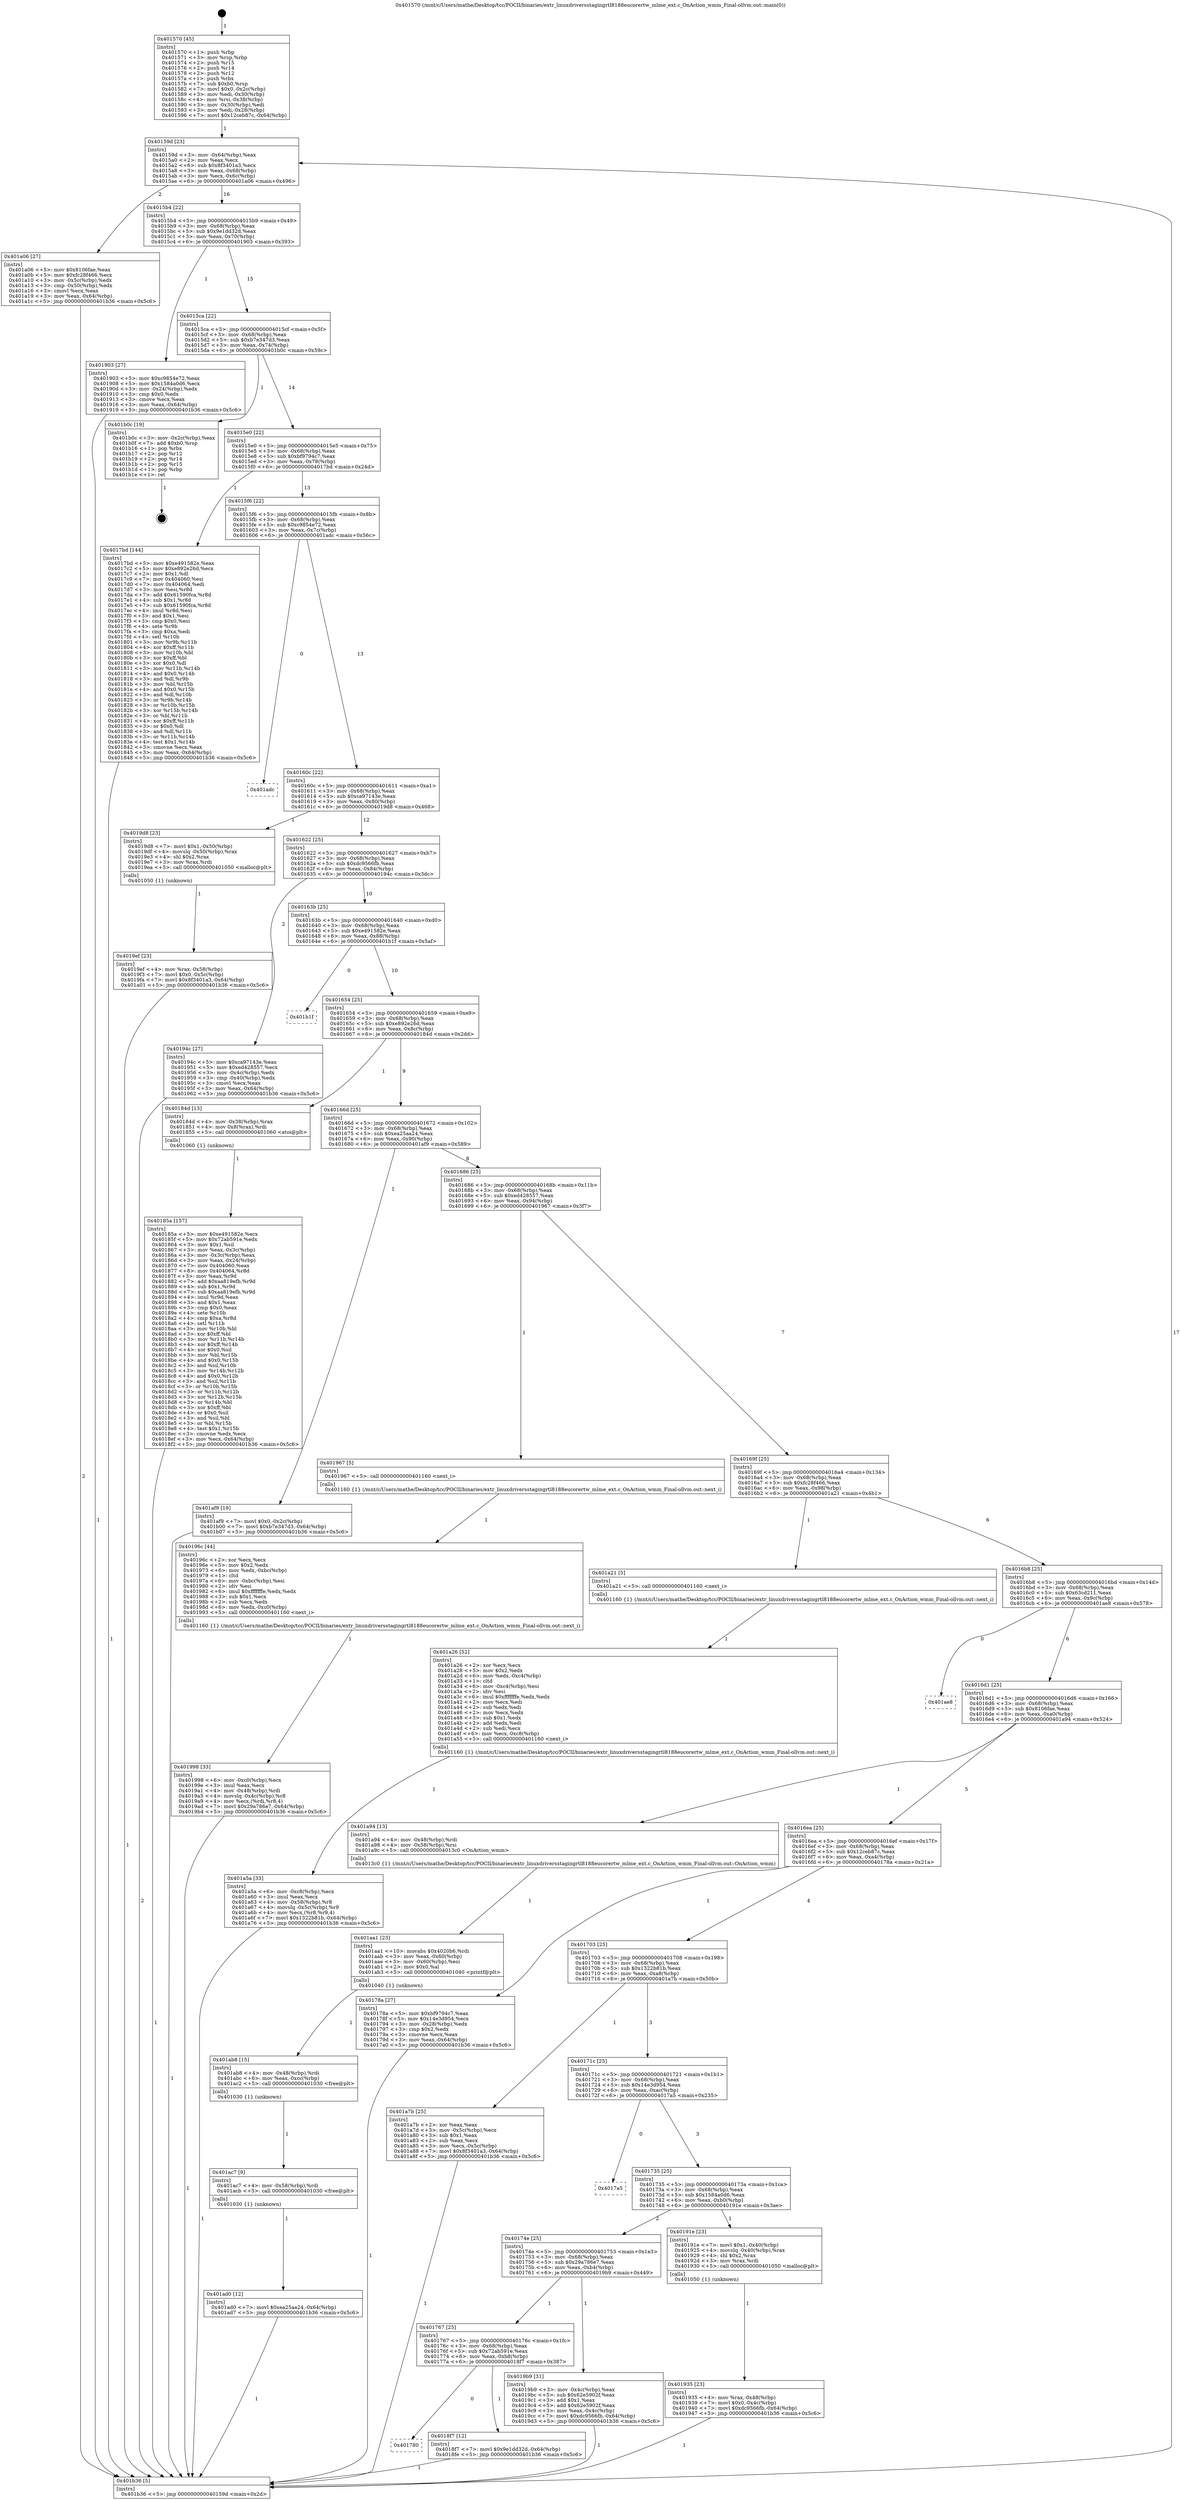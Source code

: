 digraph "0x401570" {
  label = "0x401570 (/mnt/c/Users/mathe/Desktop/tcc/POCII/binaries/extr_linuxdriversstagingrtl8188eucorertw_mlme_ext.c_OnAction_wmm_Final-ollvm.out::main(0))"
  labelloc = "t"
  node[shape=record]

  Entry [label="",width=0.3,height=0.3,shape=circle,fillcolor=black,style=filled]
  "0x40159d" [label="{
     0x40159d [23]\l
     | [instrs]\l
     &nbsp;&nbsp;0x40159d \<+3\>: mov -0x64(%rbp),%eax\l
     &nbsp;&nbsp;0x4015a0 \<+2\>: mov %eax,%ecx\l
     &nbsp;&nbsp;0x4015a2 \<+6\>: sub $0x8f3401a3,%ecx\l
     &nbsp;&nbsp;0x4015a8 \<+3\>: mov %eax,-0x68(%rbp)\l
     &nbsp;&nbsp;0x4015ab \<+3\>: mov %ecx,-0x6c(%rbp)\l
     &nbsp;&nbsp;0x4015ae \<+6\>: je 0000000000401a06 \<main+0x496\>\l
  }"]
  "0x401a06" [label="{
     0x401a06 [27]\l
     | [instrs]\l
     &nbsp;&nbsp;0x401a06 \<+5\>: mov $0x8106fae,%eax\l
     &nbsp;&nbsp;0x401a0b \<+5\>: mov $0xfc28f466,%ecx\l
     &nbsp;&nbsp;0x401a10 \<+3\>: mov -0x5c(%rbp),%edx\l
     &nbsp;&nbsp;0x401a13 \<+3\>: cmp -0x50(%rbp),%edx\l
     &nbsp;&nbsp;0x401a16 \<+3\>: cmovl %ecx,%eax\l
     &nbsp;&nbsp;0x401a19 \<+3\>: mov %eax,-0x64(%rbp)\l
     &nbsp;&nbsp;0x401a1c \<+5\>: jmp 0000000000401b36 \<main+0x5c6\>\l
  }"]
  "0x4015b4" [label="{
     0x4015b4 [22]\l
     | [instrs]\l
     &nbsp;&nbsp;0x4015b4 \<+5\>: jmp 00000000004015b9 \<main+0x49\>\l
     &nbsp;&nbsp;0x4015b9 \<+3\>: mov -0x68(%rbp),%eax\l
     &nbsp;&nbsp;0x4015bc \<+5\>: sub $0x9e1dd32d,%eax\l
     &nbsp;&nbsp;0x4015c1 \<+3\>: mov %eax,-0x70(%rbp)\l
     &nbsp;&nbsp;0x4015c4 \<+6\>: je 0000000000401903 \<main+0x393\>\l
  }"]
  Exit [label="",width=0.3,height=0.3,shape=circle,fillcolor=black,style=filled,peripheries=2]
  "0x401903" [label="{
     0x401903 [27]\l
     | [instrs]\l
     &nbsp;&nbsp;0x401903 \<+5\>: mov $0xc9854e72,%eax\l
     &nbsp;&nbsp;0x401908 \<+5\>: mov $0x1584a0d6,%ecx\l
     &nbsp;&nbsp;0x40190d \<+3\>: mov -0x24(%rbp),%edx\l
     &nbsp;&nbsp;0x401910 \<+3\>: cmp $0x0,%edx\l
     &nbsp;&nbsp;0x401913 \<+3\>: cmove %ecx,%eax\l
     &nbsp;&nbsp;0x401916 \<+3\>: mov %eax,-0x64(%rbp)\l
     &nbsp;&nbsp;0x401919 \<+5\>: jmp 0000000000401b36 \<main+0x5c6\>\l
  }"]
  "0x4015ca" [label="{
     0x4015ca [22]\l
     | [instrs]\l
     &nbsp;&nbsp;0x4015ca \<+5\>: jmp 00000000004015cf \<main+0x5f\>\l
     &nbsp;&nbsp;0x4015cf \<+3\>: mov -0x68(%rbp),%eax\l
     &nbsp;&nbsp;0x4015d2 \<+5\>: sub $0xb7e347d3,%eax\l
     &nbsp;&nbsp;0x4015d7 \<+3\>: mov %eax,-0x74(%rbp)\l
     &nbsp;&nbsp;0x4015da \<+6\>: je 0000000000401b0c \<main+0x59c\>\l
  }"]
  "0x401ad0" [label="{
     0x401ad0 [12]\l
     | [instrs]\l
     &nbsp;&nbsp;0x401ad0 \<+7\>: movl $0xea25aa24,-0x64(%rbp)\l
     &nbsp;&nbsp;0x401ad7 \<+5\>: jmp 0000000000401b36 \<main+0x5c6\>\l
  }"]
  "0x401b0c" [label="{
     0x401b0c [19]\l
     | [instrs]\l
     &nbsp;&nbsp;0x401b0c \<+3\>: mov -0x2c(%rbp),%eax\l
     &nbsp;&nbsp;0x401b0f \<+7\>: add $0xb0,%rsp\l
     &nbsp;&nbsp;0x401b16 \<+1\>: pop %rbx\l
     &nbsp;&nbsp;0x401b17 \<+2\>: pop %r12\l
     &nbsp;&nbsp;0x401b19 \<+2\>: pop %r14\l
     &nbsp;&nbsp;0x401b1b \<+2\>: pop %r15\l
     &nbsp;&nbsp;0x401b1d \<+1\>: pop %rbp\l
     &nbsp;&nbsp;0x401b1e \<+1\>: ret\l
  }"]
  "0x4015e0" [label="{
     0x4015e0 [22]\l
     | [instrs]\l
     &nbsp;&nbsp;0x4015e0 \<+5\>: jmp 00000000004015e5 \<main+0x75\>\l
     &nbsp;&nbsp;0x4015e5 \<+3\>: mov -0x68(%rbp),%eax\l
     &nbsp;&nbsp;0x4015e8 \<+5\>: sub $0xbf9794c7,%eax\l
     &nbsp;&nbsp;0x4015ed \<+3\>: mov %eax,-0x78(%rbp)\l
     &nbsp;&nbsp;0x4015f0 \<+6\>: je 00000000004017bd \<main+0x24d\>\l
  }"]
  "0x401ac7" [label="{
     0x401ac7 [9]\l
     | [instrs]\l
     &nbsp;&nbsp;0x401ac7 \<+4\>: mov -0x58(%rbp),%rdi\l
     &nbsp;&nbsp;0x401acb \<+5\>: call 0000000000401030 \<free@plt\>\l
     | [calls]\l
     &nbsp;&nbsp;0x401030 \{1\} (unknown)\l
  }"]
  "0x4017bd" [label="{
     0x4017bd [144]\l
     | [instrs]\l
     &nbsp;&nbsp;0x4017bd \<+5\>: mov $0xe491582e,%eax\l
     &nbsp;&nbsp;0x4017c2 \<+5\>: mov $0xe892e26d,%ecx\l
     &nbsp;&nbsp;0x4017c7 \<+2\>: mov $0x1,%dl\l
     &nbsp;&nbsp;0x4017c9 \<+7\>: mov 0x404060,%esi\l
     &nbsp;&nbsp;0x4017d0 \<+7\>: mov 0x404064,%edi\l
     &nbsp;&nbsp;0x4017d7 \<+3\>: mov %esi,%r8d\l
     &nbsp;&nbsp;0x4017da \<+7\>: add $0x61590fca,%r8d\l
     &nbsp;&nbsp;0x4017e1 \<+4\>: sub $0x1,%r8d\l
     &nbsp;&nbsp;0x4017e5 \<+7\>: sub $0x61590fca,%r8d\l
     &nbsp;&nbsp;0x4017ec \<+4\>: imul %r8d,%esi\l
     &nbsp;&nbsp;0x4017f0 \<+3\>: and $0x1,%esi\l
     &nbsp;&nbsp;0x4017f3 \<+3\>: cmp $0x0,%esi\l
     &nbsp;&nbsp;0x4017f6 \<+4\>: sete %r9b\l
     &nbsp;&nbsp;0x4017fa \<+3\>: cmp $0xa,%edi\l
     &nbsp;&nbsp;0x4017fd \<+4\>: setl %r10b\l
     &nbsp;&nbsp;0x401801 \<+3\>: mov %r9b,%r11b\l
     &nbsp;&nbsp;0x401804 \<+4\>: xor $0xff,%r11b\l
     &nbsp;&nbsp;0x401808 \<+3\>: mov %r10b,%bl\l
     &nbsp;&nbsp;0x40180b \<+3\>: xor $0xff,%bl\l
     &nbsp;&nbsp;0x40180e \<+3\>: xor $0x0,%dl\l
     &nbsp;&nbsp;0x401811 \<+3\>: mov %r11b,%r14b\l
     &nbsp;&nbsp;0x401814 \<+4\>: and $0x0,%r14b\l
     &nbsp;&nbsp;0x401818 \<+3\>: and %dl,%r9b\l
     &nbsp;&nbsp;0x40181b \<+3\>: mov %bl,%r15b\l
     &nbsp;&nbsp;0x40181e \<+4\>: and $0x0,%r15b\l
     &nbsp;&nbsp;0x401822 \<+3\>: and %dl,%r10b\l
     &nbsp;&nbsp;0x401825 \<+3\>: or %r9b,%r14b\l
     &nbsp;&nbsp;0x401828 \<+3\>: or %r10b,%r15b\l
     &nbsp;&nbsp;0x40182b \<+3\>: xor %r15b,%r14b\l
     &nbsp;&nbsp;0x40182e \<+3\>: or %bl,%r11b\l
     &nbsp;&nbsp;0x401831 \<+4\>: xor $0xff,%r11b\l
     &nbsp;&nbsp;0x401835 \<+3\>: or $0x0,%dl\l
     &nbsp;&nbsp;0x401838 \<+3\>: and %dl,%r11b\l
     &nbsp;&nbsp;0x40183b \<+3\>: or %r11b,%r14b\l
     &nbsp;&nbsp;0x40183e \<+4\>: test $0x1,%r14b\l
     &nbsp;&nbsp;0x401842 \<+3\>: cmovne %ecx,%eax\l
     &nbsp;&nbsp;0x401845 \<+3\>: mov %eax,-0x64(%rbp)\l
     &nbsp;&nbsp;0x401848 \<+5\>: jmp 0000000000401b36 \<main+0x5c6\>\l
  }"]
  "0x4015f6" [label="{
     0x4015f6 [22]\l
     | [instrs]\l
     &nbsp;&nbsp;0x4015f6 \<+5\>: jmp 00000000004015fb \<main+0x8b\>\l
     &nbsp;&nbsp;0x4015fb \<+3\>: mov -0x68(%rbp),%eax\l
     &nbsp;&nbsp;0x4015fe \<+5\>: sub $0xc9854e72,%eax\l
     &nbsp;&nbsp;0x401603 \<+3\>: mov %eax,-0x7c(%rbp)\l
     &nbsp;&nbsp;0x401606 \<+6\>: je 0000000000401adc \<main+0x56c\>\l
  }"]
  "0x401ab8" [label="{
     0x401ab8 [15]\l
     | [instrs]\l
     &nbsp;&nbsp;0x401ab8 \<+4\>: mov -0x48(%rbp),%rdi\l
     &nbsp;&nbsp;0x401abc \<+6\>: mov %eax,-0xcc(%rbp)\l
     &nbsp;&nbsp;0x401ac2 \<+5\>: call 0000000000401030 \<free@plt\>\l
     | [calls]\l
     &nbsp;&nbsp;0x401030 \{1\} (unknown)\l
  }"]
  "0x401adc" [label="{
     0x401adc\l
  }", style=dashed]
  "0x40160c" [label="{
     0x40160c [22]\l
     | [instrs]\l
     &nbsp;&nbsp;0x40160c \<+5\>: jmp 0000000000401611 \<main+0xa1\>\l
     &nbsp;&nbsp;0x401611 \<+3\>: mov -0x68(%rbp),%eax\l
     &nbsp;&nbsp;0x401614 \<+5\>: sub $0xca97143e,%eax\l
     &nbsp;&nbsp;0x401619 \<+3\>: mov %eax,-0x80(%rbp)\l
     &nbsp;&nbsp;0x40161c \<+6\>: je 00000000004019d8 \<main+0x468\>\l
  }"]
  "0x401aa1" [label="{
     0x401aa1 [23]\l
     | [instrs]\l
     &nbsp;&nbsp;0x401aa1 \<+10\>: movabs $0x4020b6,%rdi\l
     &nbsp;&nbsp;0x401aab \<+3\>: mov %eax,-0x60(%rbp)\l
     &nbsp;&nbsp;0x401aae \<+3\>: mov -0x60(%rbp),%esi\l
     &nbsp;&nbsp;0x401ab1 \<+2\>: mov $0x0,%al\l
     &nbsp;&nbsp;0x401ab3 \<+5\>: call 0000000000401040 \<printf@plt\>\l
     | [calls]\l
     &nbsp;&nbsp;0x401040 \{1\} (unknown)\l
  }"]
  "0x4019d8" [label="{
     0x4019d8 [23]\l
     | [instrs]\l
     &nbsp;&nbsp;0x4019d8 \<+7\>: movl $0x1,-0x50(%rbp)\l
     &nbsp;&nbsp;0x4019df \<+4\>: movslq -0x50(%rbp),%rax\l
     &nbsp;&nbsp;0x4019e3 \<+4\>: shl $0x2,%rax\l
     &nbsp;&nbsp;0x4019e7 \<+3\>: mov %rax,%rdi\l
     &nbsp;&nbsp;0x4019ea \<+5\>: call 0000000000401050 \<malloc@plt\>\l
     | [calls]\l
     &nbsp;&nbsp;0x401050 \{1\} (unknown)\l
  }"]
  "0x401622" [label="{
     0x401622 [25]\l
     | [instrs]\l
     &nbsp;&nbsp;0x401622 \<+5\>: jmp 0000000000401627 \<main+0xb7\>\l
     &nbsp;&nbsp;0x401627 \<+3\>: mov -0x68(%rbp),%eax\l
     &nbsp;&nbsp;0x40162a \<+5\>: sub $0xdc9566fb,%eax\l
     &nbsp;&nbsp;0x40162f \<+6\>: mov %eax,-0x84(%rbp)\l
     &nbsp;&nbsp;0x401635 \<+6\>: je 000000000040194c \<main+0x3dc\>\l
  }"]
  "0x401a5a" [label="{
     0x401a5a [33]\l
     | [instrs]\l
     &nbsp;&nbsp;0x401a5a \<+6\>: mov -0xc8(%rbp),%ecx\l
     &nbsp;&nbsp;0x401a60 \<+3\>: imul %eax,%ecx\l
     &nbsp;&nbsp;0x401a63 \<+4\>: mov -0x58(%rbp),%r8\l
     &nbsp;&nbsp;0x401a67 \<+4\>: movslq -0x5c(%rbp),%r9\l
     &nbsp;&nbsp;0x401a6b \<+4\>: mov %ecx,(%r8,%r9,4)\l
     &nbsp;&nbsp;0x401a6f \<+7\>: movl $0x1322b81b,-0x64(%rbp)\l
     &nbsp;&nbsp;0x401a76 \<+5\>: jmp 0000000000401b36 \<main+0x5c6\>\l
  }"]
  "0x40194c" [label="{
     0x40194c [27]\l
     | [instrs]\l
     &nbsp;&nbsp;0x40194c \<+5\>: mov $0xca97143e,%eax\l
     &nbsp;&nbsp;0x401951 \<+5\>: mov $0xed428557,%ecx\l
     &nbsp;&nbsp;0x401956 \<+3\>: mov -0x4c(%rbp),%edx\l
     &nbsp;&nbsp;0x401959 \<+3\>: cmp -0x40(%rbp),%edx\l
     &nbsp;&nbsp;0x40195c \<+3\>: cmovl %ecx,%eax\l
     &nbsp;&nbsp;0x40195f \<+3\>: mov %eax,-0x64(%rbp)\l
     &nbsp;&nbsp;0x401962 \<+5\>: jmp 0000000000401b36 \<main+0x5c6\>\l
  }"]
  "0x40163b" [label="{
     0x40163b [25]\l
     | [instrs]\l
     &nbsp;&nbsp;0x40163b \<+5\>: jmp 0000000000401640 \<main+0xd0\>\l
     &nbsp;&nbsp;0x401640 \<+3\>: mov -0x68(%rbp),%eax\l
     &nbsp;&nbsp;0x401643 \<+5\>: sub $0xe491582e,%eax\l
     &nbsp;&nbsp;0x401648 \<+6\>: mov %eax,-0x88(%rbp)\l
     &nbsp;&nbsp;0x40164e \<+6\>: je 0000000000401b1f \<main+0x5af\>\l
  }"]
  "0x401a26" [label="{
     0x401a26 [52]\l
     | [instrs]\l
     &nbsp;&nbsp;0x401a26 \<+2\>: xor %ecx,%ecx\l
     &nbsp;&nbsp;0x401a28 \<+5\>: mov $0x2,%edx\l
     &nbsp;&nbsp;0x401a2d \<+6\>: mov %edx,-0xc4(%rbp)\l
     &nbsp;&nbsp;0x401a33 \<+1\>: cltd\l
     &nbsp;&nbsp;0x401a34 \<+6\>: mov -0xc4(%rbp),%esi\l
     &nbsp;&nbsp;0x401a3a \<+2\>: idiv %esi\l
     &nbsp;&nbsp;0x401a3c \<+6\>: imul $0xfffffffe,%edx,%edx\l
     &nbsp;&nbsp;0x401a42 \<+2\>: mov %ecx,%edi\l
     &nbsp;&nbsp;0x401a44 \<+2\>: sub %edx,%edi\l
     &nbsp;&nbsp;0x401a46 \<+2\>: mov %ecx,%edx\l
     &nbsp;&nbsp;0x401a48 \<+3\>: sub $0x1,%edx\l
     &nbsp;&nbsp;0x401a4b \<+2\>: add %edx,%edi\l
     &nbsp;&nbsp;0x401a4d \<+2\>: sub %edi,%ecx\l
     &nbsp;&nbsp;0x401a4f \<+6\>: mov %ecx,-0xc8(%rbp)\l
     &nbsp;&nbsp;0x401a55 \<+5\>: call 0000000000401160 \<next_i\>\l
     | [calls]\l
     &nbsp;&nbsp;0x401160 \{1\} (/mnt/c/Users/mathe/Desktop/tcc/POCII/binaries/extr_linuxdriversstagingrtl8188eucorertw_mlme_ext.c_OnAction_wmm_Final-ollvm.out::next_i)\l
  }"]
  "0x401b1f" [label="{
     0x401b1f\l
  }", style=dashed]
  "0x401654" [label="{
     0x401654 [25]\l
     | [instrs]\l
     &nbsp;&nbsp;0x401654 \<+5\>: jmp 0000000000401659 \<main+0xe9\>\l
     &nbsp;&nbsp;0x401659 \<+3\>: mov -0x68(%rbp),%eax\l
     &nbsp;&nbsp;0x40165c \<+5\>: sub $0xe892e26d,%eax\l
     &nbsp;&nbsp;0x401661 \<+6\>: mov %eax,-0x8c(%rbp)\l
     &nbsp;&nbsp;0x401667 \<+6\>: je 000000000040184d \<main+0x2dd\>\l
  }"]
  "0x4019ef" [label="{
     0x4019ef [23]\l
     | [instrs]\l
     &nbsp;&nbsp;0x4019ef \<+4\>: mov %rax,-0x58(%rbp)\l
     &nbsp;&nbsp;0x4019f3 \<+7\>: movl $0x0,-0x5c(%rbp)\l
     &nbsp;&nbsp;0x4019fa \<+7\>: movl $0x8f3401a3,-0x64(%rbp)\l
     &nbsp;&nbsp;0x401a01 \<+5\>: jmp 0000000000401b36 \<main+0x5c6\>\l
  }"]
  "0x40184d" [label="{
     0x40184d [13]\l
     | [instrs]\l
     &nbsp;&nbsp;0x40184d \<+4\>: mov -0x38(%rbp),%rax\l
     &nbsp;&nbsp;0x401851 \<+4\>: mov 0x8(%rax),%rdi\l
     &nbsp;&nbsp;0x401855 \<+5\>: call 0000000000401060 \<atoi@plt\>\l
     | [calls]\l
     &nbsp;&nbsp;0x401060 \{1\} (unknown)\l
  }"]
  "0x40166d" [label="{
     0x40166d [25]\l
     | [instrs]\l
     &nbsp;&nbsp;0x40166d \<+5\>: jmp 0000000000401672 \<main+0x102\>\l
     &nbsp;&nbsp;0x401672 \<+3\>: mov -0x68(%rbp),%eax\l
     &nbsp;&nbsp;0x401675 \<+5\>: sub $0xea25aa24,%eax\l
     &nbsp;&nbsp;0x40167a \<+6\>: mov %eax,-0x90(%rbp)\l
     &nbsp;&nbsp;0x401680 \<+6\>: je 0000000000401af9 \<main+0x589\>\l
  }"]
  "0x401998" [label="{
     0x401998 [33]\l
     | [instrs]\l
     &nbsp;&nbsp;0x401998 \<+6\>: mov -0xc0(%rbp),%ecx\l
     &nbsp;&nbsp;0x40199e \<+3\>: imul %eax,%ecx\l
     &nbsp;&nbsp;0x4019a1 \<+4\>: mov -0x48(%rbp),%rdi\l
     &nbsp;&nbsp;0x4019a5 \<+4\>: movslq -0x4c(%rbp),%r8\l
     &nbsp;&nbsp;0x4019a9 \<+4\>: mov %ecx,(%rdi,%r8,4)\l
     &nbsp;&nbsp;0x4019ad \<+7\>: movl $0x29a786e7,-0x64(%rbp)\l
     &nbsp;&nbsp;0x4019b4 \<+5\>: jmp 0000000000401b36 \<main+0x5c6\>\l
  }"]
  "0x401af9" [label="{
     0x401af9 [19]\l
     | [instrs]\l
     &nbsp;&nbsp;0x401af9 \<+7\>: movl $0x0,-0x2c(%rbp)\l
     &nbsp;&nbsp;0x401b00 \<+7\>: movl $0xb7e347d3,-0x64(%rbp)\l
     &nbsp;&nbsp;0x401b07 \<+5\>: jmp 0000000000401b36 \<main+0x5c6\>\l
  }"]
  "0x401686" [label="{
     0x401686 [25]\l
     | [instrs]\l
     &nbsp;&nbsp;0x401686 \<+5\>: jmp 000000000040168b \<main+0x11b\>\l
     &nbsp;&nbsp;0x40168b \<+3\>: mov -0x68(%rbp),%eax\l
     &nbsp;&nbsp;0x40168e \<+5\>: sub $0xed428557,%eax\l
     &nbsp;&nbsp;0x401693 \<+6\>: mov %eax,-0x94(%rbp)\l
     &nbsp;&nbsp;0x401699 \<+6\>: je 0000000000401967 \<main+0x3f7\>\l
  }"]
  "0x40196c" [label="{
     0x40196c [44]\l
     | [instrs]\l
     &nbsp;&nbsp;0x40196c \<+2\>: xor %ecx,%ecx\l
     &nbsp;&nbsp;0x40196e \<+5\>: mov $0x2,%edx\l
     &nbsp;&nbsp;0x401973 \<+6\>: mov %edx,-0xbc(%rbp)\l
     &nbsp;&nbsp;0x401979 \<+1\>: cltd\l
     &nbsp;&nbsp;0x40197a \<+6\>: mov -0xbc(%rbp),%esi\l
     &nbsp;&nbsp;0x401980 \<+2\>: idiv %esi\l
     &nbsp;&nbsp;0x401982 \<+6\>: imul $0xfffffffe,%edx,%edx\l
     &nbsp;&nbsp;0x401988 \<+3\>: sub $0x1,%ecx\l
     &nbsp;&nbsp;0x40198b \<+2\>: sub %ecx,%edx\l
     &nbsp;&nbsp;0x40198d \<+6\>: mov %edx,-0xc0(%rbp)\l
     &nbsp;&nbsp;0x401993 \<+5\>: call 0000000000401160 \<next_i\>\l
     | [calls]\l
     &nbsp;&nbsp;0x401160 \{1\} (/mnt/c/Users/mathe/Desktop/tcc/POCII/binaries/extr_linuxdriversstagingrtl8188eucorertw_mlme_ext.c_OnAction_wmm_Final-ollvm.out::next_i)\l
  }"]
  "0x401967" [label="{
     0x401967 [5]\l
     | [instrs]\l
     &nbsp;&nbsp;0x401967 \<+5\>: call 0000000000401160 \<next_i\>\l
     | [calls]\l
     &nbsp;&nbsp;0x401160 \{1\} (/mnt/c/Users/mathe/Desktop/tcc/POCII/binaries/extr_linuxdriversstagingrtl8188eucorertw_mlme_ext.c_OnAction_wmm_Final-ollvm.out::next_i)\l
  }"]
  "0x40169f" [label="{
     0x40169f [25]\l
     | [instrs]\l
     &nbsp;&nbsp;0x40169f \<+5\>: jmp 00000000004016a4 \<main+0x134\>\l
     &nbsp;&nbsp;0x4016a4 \<+3\>: mov -0x68(%rbp),%eax\l
     &nbsp;&nbsp;0x4016a7 \<+5\>: sub $0xfc28f466,%eax\l
     &nbsp;&nbsp;0x4016ac \<+6\>: mov %eax,-0x98(%rbp)\l
     &nbsp;&nbsp;0x4016b2 \<+6\>: je 0000000000401a21 \<main+0x4b1\>\l
  }"]
  "0x401935" [label="{
     0x401935 [23]\l
     | [instrs]\l
     &nbsp;&nbsp;0x401935 \<+4\>: mov %rax,-0x48(%rbp)\l
     &nbsp;&nbsp;0x401939 \<+7\>: movl $0x0,-0x4c(%rbp)\l
     &nbsp;&nbsp;0x401940 \<+7\>: movl $0xdc9566fb,-0x64(%rbp)\l
     &nbsp;&nbsp;0x401947 \<+5\>: jmp 0000000000401b36 \<main+0x5c6\>\l
  }"]
  "0x401a21" [label="{
     0x401a21 [5]\l
     | [instrs]\l
     &nbsp;&nbsp;0x401a21 \<+5\>: call 0000000000401160 \<next_i\>\l
     | [calls]\l
     &nbsp;&nbsp;0x401160 \{1\} (/mnt/c/Users/mathe/Desktop/tcc/POCII/binaries/extr_linuxdriversstagingrtl8188eucorertw_mlme_ext.c_OnAction_wmm_Final-ollvm.out::next_i)\l
  }"]
  "0x4016b8" [label="{
     0x4016b8 [25]\l
     | [instrs]\l
     &nbsp;&nbsp;0x4016b8 \<+5\>: jmp 00000000004016bd \<main+0x14d\>\l
     &nbsp;&nbsp;0x4016bd \<+3\>: mov -0x68(%rbp),%eax\l
     &nbsp;&nbsp;0x4016c0 \<+5\>: sub $0x63cd211,%eax\l
     &nbsp;&nbsp;0x4016c5 \<+6\>: mov %eax,-0x9c(%rbp)\l
     &nbsp;&nbsp;0x4016cb \<+6\>: je 0000000000401ae8 \<main+0x578\>\l
  }"]
  "0x401780" [label="{
     0x401780\l
  }", style=dashed]
  "0x401ae8" [label="{
     0x401ae8\l
  }", style=dashed]
  "0x4016d1" [label="{
     0x4016d1 [25]\l
     | [instrs]\l
     &nbsp;&nbsp;0x4016d1 \<+5\>: jmp 00000000004016d6 \<main+0x166\>\l
     &nbsp;&nbsp;0x4016d6 \<+3\>: mov -0x68(%rbp),%eax\l
     &nbsp;&nbsp;0x4016d9 \<+5\>: sub $0x8106fae,%eax\l
     &nbsp;&nbsp;0x4016de \<+6\>: mov %eax,-0xa0(%rbp)\l
     &nbsp;&nbsp;0x4016e4 \<+6\>: je 0000000000401a94 \<main+0x524\>\l
  }"]
  "0x4018f7" [label="{
     0x4018f7 [12]\l
     | [instrs]\l
     &nbsp;&nbsp;0x4018f7 \<+7\>: movl $0x9e1dd32d,-0x64(%rbp)\l
     &nbsp;&nbsp;0x4018fe \<+5\>: jmp 0000000000401b36 \<main+0x5c6\>\l
  }"]
  "0x401a94" [label="{
     0x401a94 [13]\l
     | [instrs]\l
     &nbsp;&nbsp;0x401a94 \<+4\>: mov -0x48(%rbp),%rdi\l
     &nbsp;&nbsp;0x401a98 \<+4\>: mov -0x58(%rbp),%rsi\l
     &nbsp;&nbsp;0x401a9c \<+5\>: call 00000000004013c0 \<OnAction_wmm\>\l
     | [calls]\l
     &nbsp;&nbsp;0x4013c0 \{1\} (/mnt/c/Users/mathe/Desktop/tcc/POCII/binaries/extr_linuxdriversstagingrtl8188eucorertw_mlme_ext.c_OnAction_wmm_Final-ollvm.out::OnAction_wmm)\l
  }"]
  "0x4016ea" [label="{
     0x4016ea [25]\l
     | [instrs]\l
     &nbsp;&nbsp;0x4016ea \<+5\>: jmp 00000000004016ef \<main+0x17f\>\l
     &nbsp;&nbsp;0x4016ef \<+3\>: mov -0x68(%rbp),%eax\l
     &nbsp;&nbsp;0x4016f2 \<+5\>: sub $0x12ceb87c,%eax\l
     &nbsp;&nbsp;0x4016f7 \<+6\>: mov %eax,-0xa4(%rbp)\l
     &nbsp;&nbsp;0x4016fd \<+6\>: je 000000000040178a \<main+0x21a\>\l
  }"]
  "0x401767" [label="{
     0x401767 [25]\l
     | [instrs]\l
     &nbsp;&nbsp;0x401767 \<+5\>: jmp 000000000040176c \<main+0x1fc\>\l
     &nbsp;&nbsp;0x40176c \<+3\>: mov -0x68(%rbp),%eax\l
     &nbsp;&nbsp;0x40176f \<+5\>: sub $0x72ab591e,%eax\l
     &nbsp;&nbsp;0x401774 \<+6\>: mov %eax,-0xb8(%rbp)\l
     &nbsp;&nbsp;0x40177a \<+6\>: je 00000000004018f7 \<main+0x387\>\l
  }"]
  "0x40178a" [label="{
     0x40178a [27]\l
     | [instrs]\l
     &nbsp;&nbsp;0x40178a \<+5\>: mov $0xbf9794c7,%eax\l
     &nbsp;&nbsp;0x40178f \<+5\>: mov $0x14e3d954,%ecx\l
     &nbsp;&nbsp;0x401794 \<+3\>: mov -0x28(%rbp),%edx\l
     &nbsp;&nbsp;0x401797 \<+3\>: cmp $0x2,%edx\l
     &nbsp;&nbsp;0x40179a \<+3\>: cmovne %ecx,%eax\l
     &nbsp;&nbsp;0x40179d \<+3\>: mov %eax,-0x64(%rbp)\l
     &nbsp;&nbsp;0x4017a0 \<+5\>: jmp 0000000000401b36 \<main+0x5c6\>\l
  }"]
  "0x401703" [label="{
     0x401703 [25]\l
     | [instrs]\l
     &nbsp;&nbsp;0x401703 \<+5\>: jmp 0000000000401708 \<main+0x198\>\l
     &nbsp;&nbsp;0x401708 \<+3\>: mov -0x68(%rbp),%eax\l
     &nbsp;&nbsp;0x40170b \<+5\>: sub $0x1322b81b,%eax\l
     &nbsp;&nbsp;0x401710 \<+6\>: mov %eax,-0xa8(%rbp)\l
     &nbsp;&nbsp;0x401716 \<+6\>: je 0000000000401a7b \<main+0x50b\>\l
  }"]
  "0x401b36" [label="{
     0x401b36 [5]\l
     | [instrs]\l
     &nbsp;&nbsp;0x401b36 \<+5\>: jmp 000000000040159d \<main+0x2d\>\l
  }"]
  "0x401570" [label="{
     0x401570 [45]\l
     | [instrs]\l
     &nbsp;&nbsp;0x401570 \<+1\>: push %rbp\l
     &nbsp;&nbsp;0x401571 \<+3\>: mov %rsp,%rbp\l
     &nbsp;&nbsp;0x401574 \<+2\>: push %r15\l
     &nbsp;&nbsp;0x401576 \<+2\>: push %r14\l
     &nbsp;&nbsp;0x401578 \<+2\>: push %r12\l
     &nbsp;&nbsp;0x40157a \<+1\>: push %rbx\l
     &nbsp;&nbsp;0x40157b \<+7\>: sub $0xb0,%rsp\l
     &nbsp;&nbsp;0x401582 \<+7\>: movl $0x0,-0x2c(%rbp)\l
     &nbsp;&nbsp;0x401589 \<+3\>: mov %edi,-0x30(%rbp)\l
     &nbsp;&nbsp;0x40158c \<+4\>: mov %rsi,-0x38(%rbp)\l
     &nbsp;&nbsp;0x401590 \<+3\>: mov -0x30(%rbp),%edi\l
     &nbsp;&nbsp;0x401593 \<+3\>: mov %edi,-0x28(%rbp)\l
     &nbsp;&nbsp;0x401596 \<+7\>: movl $0x12ceb87c,-0x64(%rbp)\l
  }"]
  "0x40185a" [label="{
     0x40185a [157]\l
     | [instrs]\l
     &nbsp;&nbsp;0x40185a \<+5\>: mov $0xe491582e,%ecx\l
     &nbsp;&nbsp;0x40185f \<+5\>: mov $0x72ab591e,%edx\l
     &nbsp;&nbsp;0x401864 \<+3\>: mov $0x1,%sil\l
     &nbsp;&nbsp;0x401867 \<+3\>: mov %eax,-0x3c(%rbp)\l
     &nbsp;&nbsp;0x40186a \<+3\>: mov -0x3c(%rbp),%eax\l
     &nbsp;&nbsp;0x40186d \<+3\>: mov %eax,-0x24(%rbp)\l
     &nbsp;&nbsp;0x401870 \<+7\>: mov 0x404060,%eax\l
     &nbsp;&nbsp;0x401877 \<+8\>: mov 0x404064,%r8d\l
     &nbsp;&nbsp;0x40187f \<+3\>: mov %eax,%r9d\l
     &nbsp;&nbsp;0x401882 \<+7\>: add $0xaa819efb,%r9d\l
     &nbsp;&nbsp;0x401889 \<+4\>: sub $0x1,%r9d\l
     &nbsp;&nbsp;0x40188d \<+7\>: sub $0xaa819efb,%r9d\l
     &nbsp;&nbsp;0x401894 \<+4\>: imul %r9d,%eax\l
     &nbsp;&nbsp;0x401898 \<+3\>: and $0x1,%eax\l
     &nbsp;&nbsp;0x40189b \<+3\>: cmp $0x0,%eax\l
     &nbsp;&nbsp;0x40189e \<+4\>: sete %r10b\l
     &nbsp;&nbsp;0x4018a2 \<+4\>: cmp $0xa,%r8d\l
     &nbsp;&nbsp;0x4018a6 \<+4\>: setl %r11b\l
     &nbsp;&nbsp;0x4018aa \<+3\>: mov %r10b,%bl\l
     &nbsp;&nbsp;0x4018ad \<+3\>: xor $0xff,%bl\l
     &nbsp;&nbsp;0x4018b0 \<+3\>: mov %r11b,%r14b\l
     &nbsp;&nbsp;0x4018b3 \<+4\>: xor $0xff,%r14b\l
     &nbsp;&nbsp;0x4018b7 \<+4\>: xor $0x0,%sil\l
     &nbsp;&nbsp;0x4018bb \<+3\>: mov %bl,%r15b\l
     &nbsp;&nbsp;0x4018be \<+4\>: and $0x0,%r15b\l
     &nbsp;&nbsp;0x4018c2 \<+3\>: and %sil,%r10b\l
     &nbsp;&nbsp;0x4018c5 \<+3\>: mov %r14b,%r12b\l
     &nbsp;&nbsp;0x4018c8 \<+4\>: and $0x0,%r12b\l
     &nbsp;&nbsp;0x4018cc \<+3\>: and %sil,%r11b\l
     &nbsp;&nbsp;0x4018cf \<+3\>: or %r10b,%r15b\l
     &nbsp;&nbsp;0x4018d2 \<+3\>: or %r11b,%r12b\l
     &nbsp;&nbsp;0x4018d5 \<+3\>: xor %r12b,%r15b\l
     &nbsp;&nbsp;0x4018d8 \<+3\>: or %r14b,%bl\l
     &nbsp;&nbsp;0x4018db \<+3\>: xor $0xff,%bl\l
     &nbsp;&nbsp;0x4018de \<+4\>: or $0x0,%sil\l
     &nbsp;&nbsp;0x4018e2 \<+3\>: and %sil,%bl\l
     &nbsp;&nbsp;0x4018e5 \<+3\>: or %bl,%r15b\l
     &nbsp;&nbsp;0x4018e8 \<+4\>: test $0x1,%r15b\l
     &nbsp;&nbsp;0x4018ec \<+3\>: cmovne %edx,%ecx\l
     &nbsp;&nbsp;0x4018ef \<+3\>: mov %ecx,-0x64(%rbp)\l
     &nbsp;&nbsp;0x4018f2 \<+5\>: jmp 0000000000401b36 \<main+0x5c6\>\l
  }"]
  "0x4019b9" [label="{
     0x4019b9 [31]\l
     | [instrs]\l
     &nbsp;&nbsp;0x4019b9 \<+3\>: mov -0x4c(%rbp),%eax\l
     &nbsp;&nbsp;0x4019bc \<+5\>: sub $0x62e5902f,%eax\l
     &nbsp;&nbsp;0x4019c1 \<+3\>: add $0x1,%eax\l
     &nbsp;&nbsp;0x4019c4 \<+5\>: add $0x62e5902f,%eax\l
     &nbsp;&nbsp;0x4019c9 \<+3\>: mov %eax,-0x4c(%rbp)\l
     &nbsp;&nbsp;0x4019cc \<+7\>: movl $0xdc9566fb,-0x64(%rbp)\l
     &nbsp;&nbsp;0x4019d3 \<+5\>: jmp 0000000000401b36 \<main+0x5c6\>\l
  }"]
  "0x401a7b" [label="{
     0x401a7b [25]\l
     | [instrs]\l
     &nbsp;&nbsp;0x401a7b \<+2\>: xor %eax,%eax\l
     &nbsp;&nbsp;0x401a7d \<+3\>: mov -0x5c(%rbp),%ecx\l
     &nbsp;&nbsp;0x401a80 \<+3\>: sub $0x1,%eax\l
     &nbsp;&nbsp;0x401a83 \<+2\>: sub %eax,%ecx\l
     &nbsp;&nbsp;0x401a85 \<+3\>: mov %ecx,-0x5c(%rbp)\l
     &nbsp;&nbsp;0x401a88 \<+7\>: movl $0x8f3401a3,-0x64(%rbp)\l
     &nbsp;&nbsp;0x401a8f \<+5\>: jmp 0000000000401b36 \<main+0x5c6\>\l
  }"]
  "0x40171c" [label="{
     0x40171c [25]\l
     | [instrs]\l
     &nbsp;&nbsp;0x40171c \<+5\>: jmp 0000000000401721 \<main+0x1b1\>\l
     &nbsp;&nbsp;0x401721 \<+3\>: mov -0x68(%rbp),%eax\l
     &nbsp;&nbsp;0x401724 \<+5\>: sub $0x14e3d954,%eax\l
     &nbsp;&nbsp;0x401729 \<+6\>: mov %eax,-0xac(%rbp)\l
     &nbsp;&nbsp;0x40172f \<+6\>: je 00000000004017a5 \<main+0x235\>\l
  }"]
  "0x40174e" [label="{
     0x40174e [25]\l
     | [instrs]\l
     &nbsp;&nbsp;0x40174e \<+5\>: jmp 0000000000401753 \<main+0x1e3\>\l
     &nbsp;&nbsp;0x401753 \<+3\>: mov -0x68(%rbp),%eax\l
     &nbsp;&nbsp;0x401756 \<+5\>: sub $0x29a786e7,%eax\l
     &nbsp;&nbsp;0x40175b \<+6\>: mov %eax,-0xb4(%rbp)\l
     &nbsp;&nbsp;0x401761 \<+6\>: je 00000000004019b9 \<main+0x449\>\l
  }"]
  "0x4017a5" [label="{
     0x4017a5\l
  }", style=dashed]
  "0x401735" [label="{
     0x401735 [25]\l
     | [instrs]\l
     &nbsp;&nbsp;0x401735 \<+5\>: jmp 000000000040173a \<main+0x1ca\>\l
     &nbsp;&nbsp;0x40173a \<+3\>: mov -0x68(%rbp),%eax\l
     &nbsp;&nbsp;0x40173d \<+5\>: sub $0x1584a0d6,%eax\l
     &nbsp;&nbsp;0x401742 \<+6\>: mov %eax,-0xb0(%rbp)\l
     &nbsp;&nbsp;0x401748 \<+6\>: je 000000000040191e \<main+0x3ae\>\l
  }"]
  "0x40191e" [label="{
     0x40191e [23]\l
     | [instrs]\l
     &nbsp;&nbsp;0x40191e \<+7\>: movl $0x1,-0x40(%rbp)\l
     &nbsp;&nbsp;0x401925 \<+4\>: movslq -0x40(%rbp),%rax\l
     &nbsp;&nbsp;0x401929 \<+4\>: shl $0x2,%rax\l
     &nbsp;&nbsp;0x40192d \<+3\>: mov %rax,%rdi\l
     &nbsp;&nbsp;0x401930 \<+5\>: call 0000000000401050 \<malloc@plt\>\l
     | [calls]\l
     &nbsp;&nbsp;0x401050 \{1\} (unknown)\l
  }"]
  Entry -> "0x401570" [label=" 1"]
  "0x40159d" -> "0x401a06" [label=" 2"]
  "0x40159d" -> "0x4015b4" [label=" 16"]
  "0x401b0c" -> Exit [label=" 1"]
  "0x4015b4" -> "0x401903" [label=" 1"]
  "0x4015b4" -> "0x4015ca" [label=" 15"]
  "0x401af9" -> "0x401b36" [label=" 1"]
  "0x4015ca" -> "0x401b0c" [label=" 1"]
  "0x4015ca" -> "0x4015e0" [label=" 14"]
  "0x401ad0" -> "0x401b36" [label=" 1"]
  "0x4015e0" -> "0x4017bd" [label=" 1"]
  "0x4015e0" -> "0x4015f6" [label=" 13"]
  "0x401ac7" -> "0x401ad0" [label=" 1"]
  "0x4015f6" -> "0x401adc" [label=" 0"]
  "0x4015f6" -> "0x40160c" [label=" 13"]
  "0x401ab8" -> "0x401ac7" [label=" 1"]
  "0x40160c" -> "0x4019d8" [label=" 1"]
  "0x40160c" -> "0x401622" [label=" 12"]
  "0x401aa1" -> "0x401ab8" [label=" 1"]
  "0x401622" -> "0x40194c" [label=" 2"]
  "0x401622" -> "0x40163b" [label=" 10"]
  "0x401a94" -> "0x401aa1" [label=" 1"]
  "0x40163b" -> "0x401b1f" [label=" 0"]
  "0x40163b" -> "0x401654" [label=" 10"]
  "0x401a7b" -> "0x401b36" [label=" 1"]
  "0x401654" -> "0x40184d" [label=" 1"]
  "0x401654" -> "0x40166d" [label=" 9"]
  "0x401a5a" -> "0x401b36" [label=" 1"]
  "0x40166d" -> "0x401af9" [label=" 1"]
  "0x40166d" -> "0x401686" [label=" 8"]
  "0x401a26" -> "0x401a5a" [label=" 1"]
  "0x401686" -> "0x401967" [label=" 1"]
  "0x401686" -> "0x40169f" [label=" 7"]
  "0x401a21" -> "0x401a26" [label=" 1"]
  "0x40169f" -> "0x401a21" [label=" 1"]
  "0x40169f" -> "0x4016b8" [label=" 6"]
  "0x401a06" -> "0x401b36" [label=" 2"]
  "0x4016b8" -> "0x401ae8" [label=" 0"]
  "0x4016b8" -> "0x4016d1" [label=" 6"]
  "0x4019ef" -> "0x401b36" [label=" 1"]
  "0x4016d1" -> "0x401a94" [label=" 1"]
  "0x4016d1" -> "0x4016ea" [label=" 5"]
  "0x4019d8" -> "0x4019ef" [label=" 1"]
  "0x4016ea" -> "0x40178a" [label=" 1"]
  "0x4016ea" -> "0x401703" [label=" 4"]
  "0x40178a" -> "0x401b36" [label=" 1"]
  "0x401570" -> "0x40159d" [label=" 1"]
  "0x401b36" -> "0x40159d" [label=" 17"]
  "0x4017bd" -> "0x401b36" [label=" 1"]
  "0x40184d" -> "0x40185a" [label=" 1"]
  "0x40185a" -> "0x401b36" [label=" 1"]
  "0x401998" -> "0x401b36" [label=" 1"]
  "0x401703" -> "0x401a7b" [label=" 1"]
  "0x401703" -> "0x40171c" [label=" 3"]
  "0x40196c" -> "0x401998" [label=" 1"]
  "0x40171c" -> "0x4017a5" [label=" 0"]
  "0x40171c" -> "0x401735" [label=" 3"]
  "0x40194c" -> "0x401b36" [label=" 2"]
  "0x401735" -> "0x40191e" [label=" 1"]
  "0x401735" -> "0x40174e" [label=" 2"]
  "0x401967" -> "0x40196c" [label=" 1"]
  "0x40174e" -> "0x4019b9" [label=" 1"]
  "0x40174e" -> "0x401767" [label=" 1"]
  "0x4019b9" -> "0x401b36" [label=" 1"]
  "0x401767" -> "0x4018f7" [label=" 1"]
  "0x401767" -> "0x401780" [label=" 0"]
  "0x4018f7" -> "0x401b36" [label=" 1"]
  "0x401903" -> "0x401b36" [label=" 1"]
  "0x40191e" -> "0x401935" [label=" 1"]
  "0x401935" -> "0x401b36" [label=" 1"]
}
